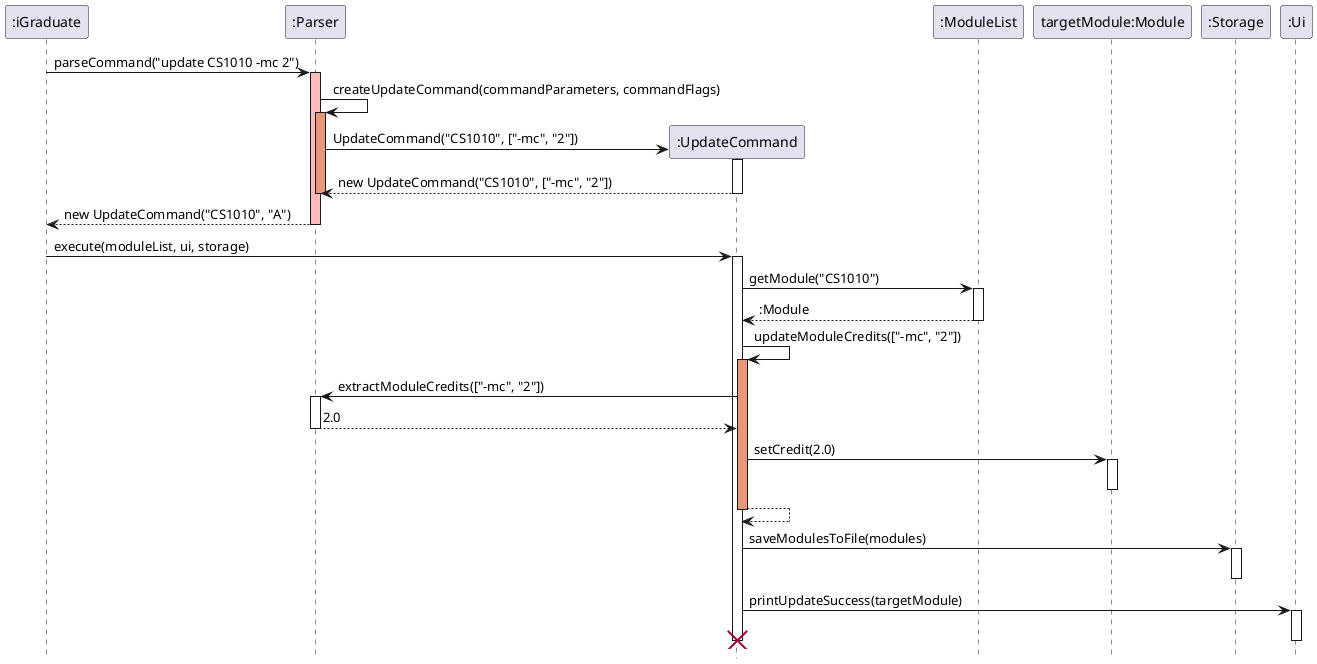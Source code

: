 @startuml
hide footbox

participant ":iGraduate" as iGraduate
participant ":Parser" as Parser
participant ":UpdateCommand" as UpdateCommand
participant ":ModuleList" as ModuleList
participant "targetModule:Module" as Module
participant ":Storage" as Storage
participant ":Ui" as Ui

iGraduate -> Parser: parseCommand("update CS1010 -mc 2")
activate Parser #FFBBBB

Parser -> Parser: createUpdateCommand(commandParameters, commandFlags)
activate Parser #DarkSalmon

create UpdateCommand
Parser -> UpdateCommand: UpdateCommand("CS1010", ["-mc", "2"])
activate UpdateCommand
UpdateCommand --> Parser: new UpdateCommand("CS1010", ["-mc", "2"])
deactivate UpdateCommand
deactivate Parser

Parser --> iGraduate: new UpdateCommand("CS1010", "A")
deactivate Parser

iGraduate -> UpdateCommand: execute(moduleList, ui, storage)
activate UpdateCommand

UpdateCommand -> ModuleList: getModule("CS1010")
activate ModuleList
ModuleList --> UpdateCommand: :Module
deactivate ModuleList

UpdateCommand -> UpdateCommand: updateModuleCredits(["-mc", "2"])
activate UpdateCommand #DarkSalmon

UpdateCommand -> Parser: extractModuleCredits(["-mc", "2"])
activate Parser
Parser --> UpdateCommand: 2.0
deactivate Parser

UpdateCommand -> Module: setCredit(2.0)
activate Module
deactivate Module
return

UpdateCommand -> Storage: saveModulesToFile(modules)
activate Storage
deactivate Storage

UpdateCommand -> Ui: printUpdateSuccess(targetModule)
activate Ui
deactivate Ui

deactivate UpdateCommand
destroy UpdateCommand


@enduml